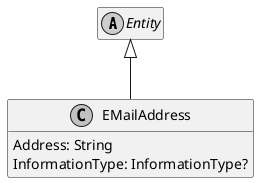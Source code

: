 ﻿@startuml
hide empty members
skinparam monochrome true
skinparam backgroundcolor transparent

abstract class Entity {
}

Entity <|-- EMailAddress

class EMailAddress {
    Address: String
    InformationType: InformationType?
}

@enduml

